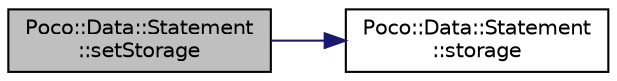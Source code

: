 digraph "Poco::Data::Statement::setStorage"
{
 // LATEX_PDF_SIZE
  edge [fontname="Helvetica",fontsize="10",labelfontname="Helvetica",labelfontsize="10"];
  node [fontname="Helvetica",fontsize="10",shape=record];
  rankdir="LR";
  Node1 [label="Poco::Data::Statement\l::setStorage",height=0.2,width=0.4,color="black", fillcolor="grey75", style="filled", fontcolor="black",tooltip="Returns the internal storage type for the statement."];
  Node1 -> Node2 [color="midnightblue",fontsize="10",style="solid"];
  Node2 [label="Poco::Data::Statement\l::storage",height=0.2,width=0.4,color="black", fillcolor="white", style="filled",URL="$classPoco_1_1Data_1_1Statement.html#ae2f9fab339d7e1476e0ddde9560f1082",tooltip="Returns true if statement is in a state that allows the internal storage to be modified."];
}
